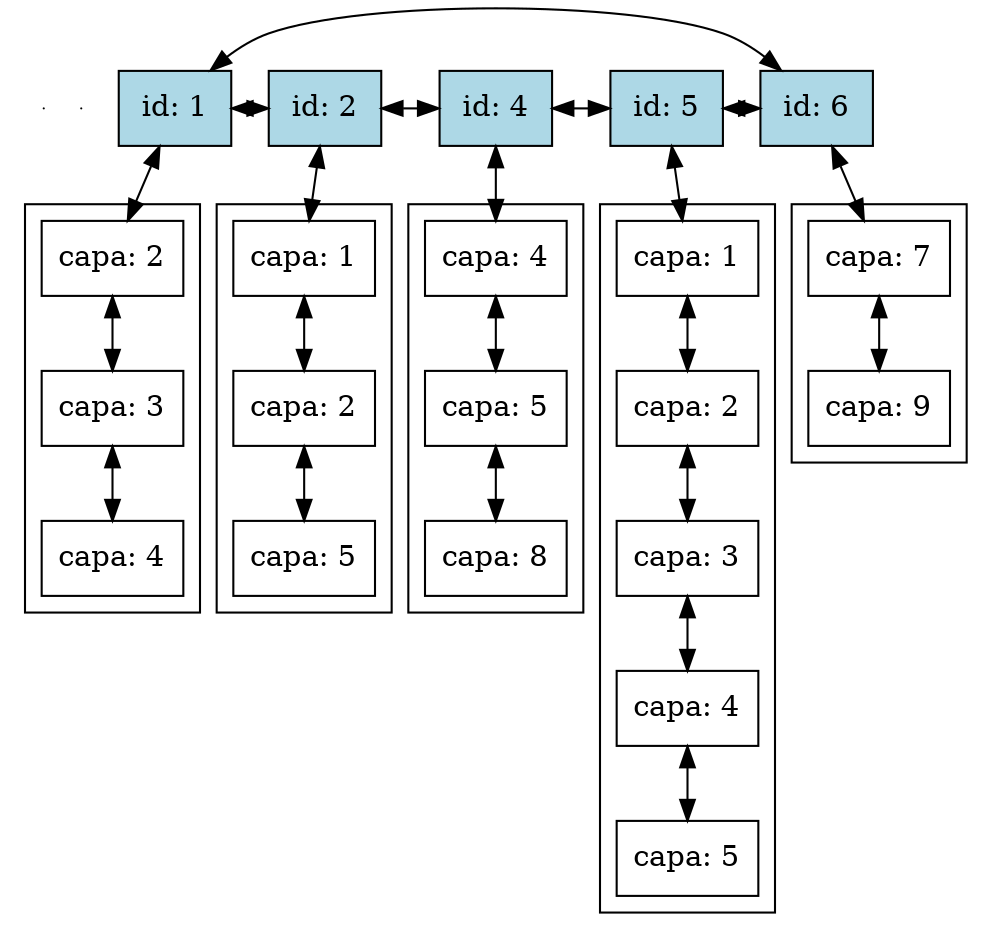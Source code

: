 digraph listaDoble {
node [shape = box]
edge [dir = both]
e0[ shape = point, width = 0 ];
e1[ shape = point, width = 0 ];
subgraph cluster_1 {
nodo1 [ label ="id: 1", fillcolor="lightblue", style="filled"];
capa1o2 [ label ="capa: 2"];
capa1o3 [ label ="capa: 3"];
capa1o4 [ label ="capa: 4"];
nodo1->capa1o2->capa1o3->capa1o4
}
subgraph cluster_2 {
nodo2 [ label ="id: 2", fillcolor="lightblue", style="filled"];
capa2o1 [ label ="capa: 1"];
capa2o2 [ label ="capa: 2"];
capa2o5 [ label ="capa: 5"];
nodo2->capa2o1->capa2o2->capa2o5
}
subgraph cluster_3 {
nodo4 [ label ="id: 4", fillcolor="lightblue", style="filled"];
capa4o4 [ label ="capa: 4"];
capa4o5 [ label ="capa: 5"];
capa4o8 [ label ="capa: 8"];
nodo4->capa4o4->capa4o5->capa4o8
}
subgraph cluster_4 {
nodo5 [ label ="id: 5", fillcolor="lightblue", style="filled"];
capa5o1 [ label ="capa: 1"];
capa5o2 [ label ="capa: 2"];
capa5o3 [ label ="capa: 3"];
capa5o4 [ label ="capa: 4"];
capa5o5 [ label ="capa: 5"];
nodo5->capa5o1->capa5o2->capa5o3->capa5o4->capa5o5
}
subgraph cluster_5 {
nodo6 [ label ="id: 6", fillcolor="lightblue", style="filled"];
capa6o7 [ label ="capa: 7"];
capa6o9 [ label ="capa: 9"];
nodo6->capa6o7->capa6o9
}
rank = same { nodo1->nodo2->nodo4->nodo5->nodo6->nodo1 };
}

